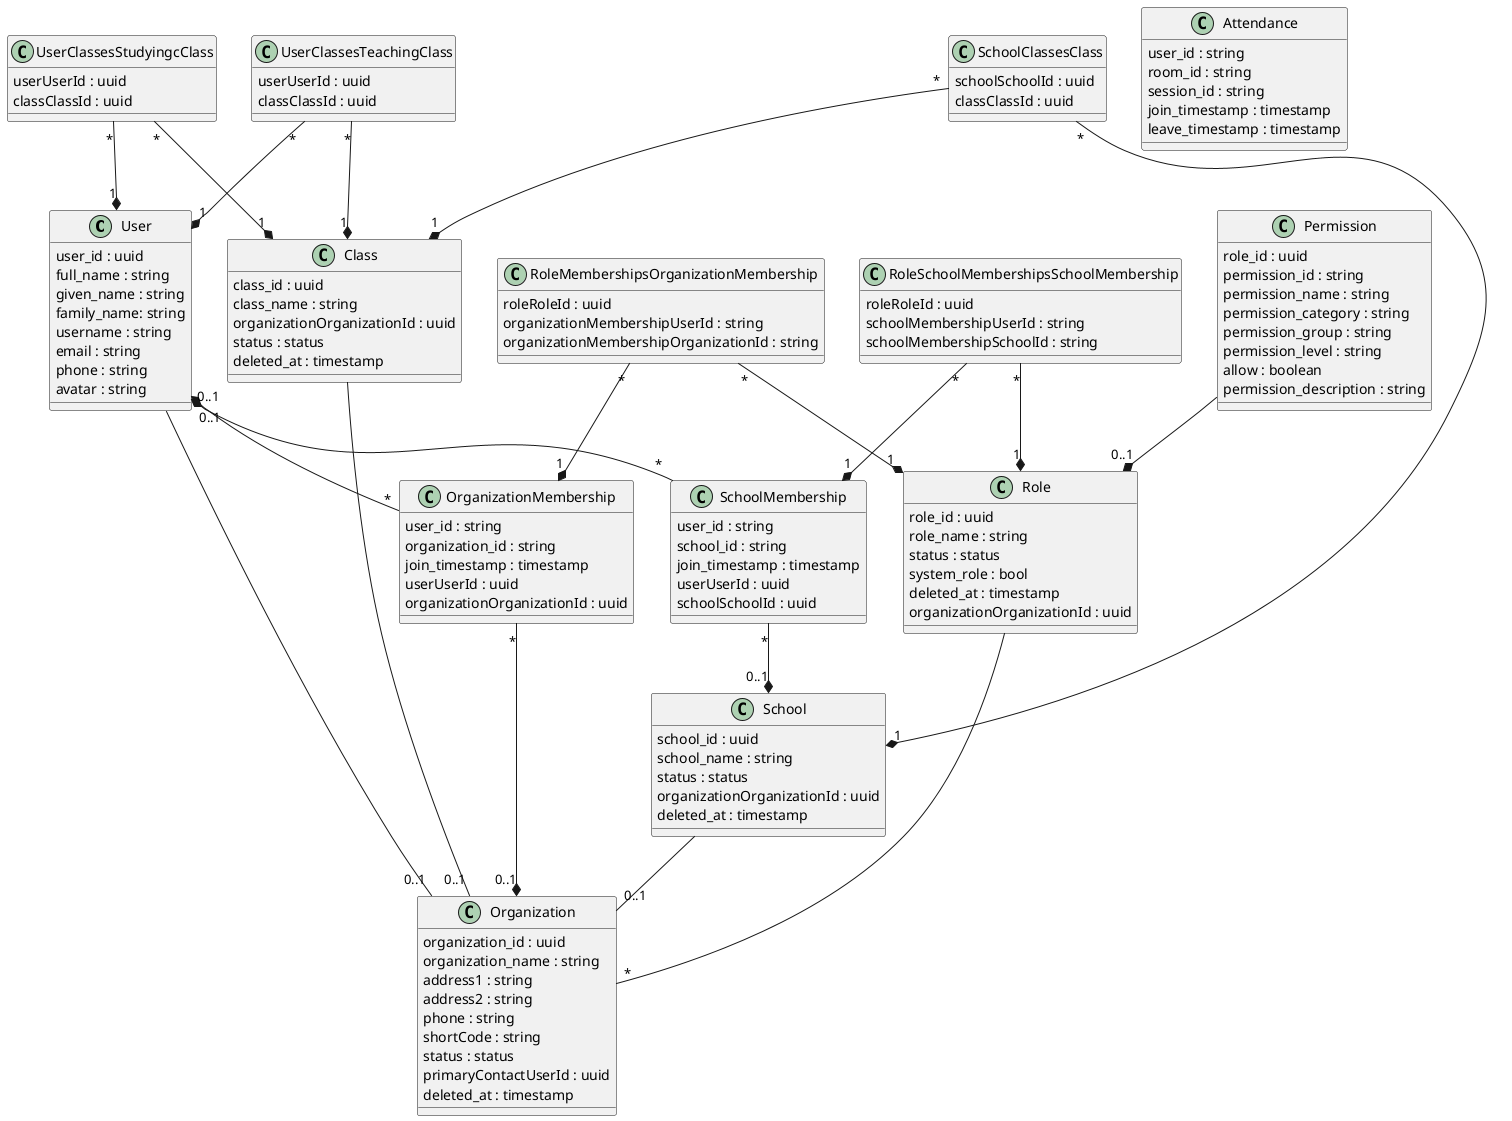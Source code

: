 @startuml
class User {
  user_id : uuid
  full_name : string
  given_name : string
  family_name: string
  username : string
  email : string
  phone : string
  avatar : string
}

class Class {
  class_id : uuid
  class_name : string
  organizationOrganizationId : uuid
  status : status
  deleted_at : timestamp
}

class Organization {
  organization_id : uuid
  organization_name : string
  address1 : string
  address2 : string
  phone : string
  shortCode : string
  status : status
  primaryContactUserId : uuid
  deleted_at : timestamp
}

class OrganizationMembership {
  user_id : string
  organization_id : string
  join_timestamp : timestamp
  userUserId : uuid
  organizationOrganizationId : uuid
}

class Permission {
  role_id : uuid
  permission_id : string
  permission_name : string
  permission_category : string
  permission_group : string
  permission_level : string
  allow : boolean
  permission_description : string
}

class Role {
  role_id : uuid
  role_name : string
  status : status
  system_role : bool
  deleted_at : timestamp
  organizationOrganizationId : uuid
}

class School {
  school_id : uuid
  school_name : string
  status : status
  organizationOrganizationId : uuid
  deleted_at : timestamp
}

class SchoolMembership {
  user_id : string
  school_id : string
  join_timestamp : timestamp
  userUserId : uuid
  schoolSchoolId : uuid
}

class Attendance {
  user_id : string
  room_id : string
  session_id : string
  join_timestamp : timestamp
  leave_timestamp : timestamp
}

class RoleMembershipsOrganizationMembership {
  roleRoleId : uuid
  organizationMembershipUserId : string
  organizationMembershipOrganizationId : string
}

class RoleSchoolMembershipsSchoolMembership {
  roleRoleId : uuid
  schoolMembershipUserId : string
  schoolMembershipSchoolId : string
}

class UserClassesStudyingcClass {
  userUserId : uuid
  classClassId : uuid
}

class UserClassesTeachingClass {
  userUserId : uuid
  classClassId : uuid
}

class SchoolClassesClass {
  schoolSchoolId : uuid
  classClassId : uuid
}

Role -- "*" Organization
User -- "0..1" Organization
User "0..1" *-- "*" OrganizationMembership
OrganizationMembership "*" --* "0..1" Organization
Class -- "0..1" Organization
Permission --* "0..1" Role
School -- "0..1" Organization
User "0..1" *-- "*" SchoolMembership
SchoolMembership "*" --* "0..1" School
RoleMembershipsOrganizationMembership "*" --* "1" Role
RoleMembershipsOrganizationMembership "*" --* "1" OrganizationMembership
RoleSchoolMembershipsSchoolMembership "*" --* "1" Role
RoleSchoolMembershipsSchoolMembership "*" --* "1" SchoolMembership
UserClassesStudyingcClass "*" --* "1" User
UserClassesStudyingcClass "*" --* "1" Class
UserClassesTeachingClass "*" --* "1" User
UserClassesTeachingClass "*" --* "1" Class
SchoolClassesClass "*" --* "1" School
SchoolClassesClass "*" --* "1" Class

@enduml

